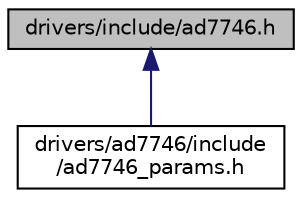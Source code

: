 digraph "drivers/include/ad7746.h"
{
 // LATEX_PDF_SIZE
  edge [fontname="Helvetica",fontsize="10",labelfontname="Helvetica",labelfontsize="10"];
  node [fontname="Helvetica",fontsize="10",shape=record];
  Node1 [label="drivers/include/ad7746.h",height=0.2,width=0.4,color="black", fillcolor="grey75", style="filled", fontcolor="black",tooltip="AD7746 Capacitance-to-digital converter with temperature sensor driver."];
  Node1 -> Node2 [dir="back",color="midnightblue",fontsize="10",style="solid",fontname="Helvetica"];
  Node2 [label="drivers/ad7746/include\l/ad7746_params.h",height=0.2,width=0.4,color="black", fillcolor="white", style="filled",URL="$ad7746__params_8h.html",tooltip="Default configuration for AD7746 capaticance-to-digital converter."];
}
